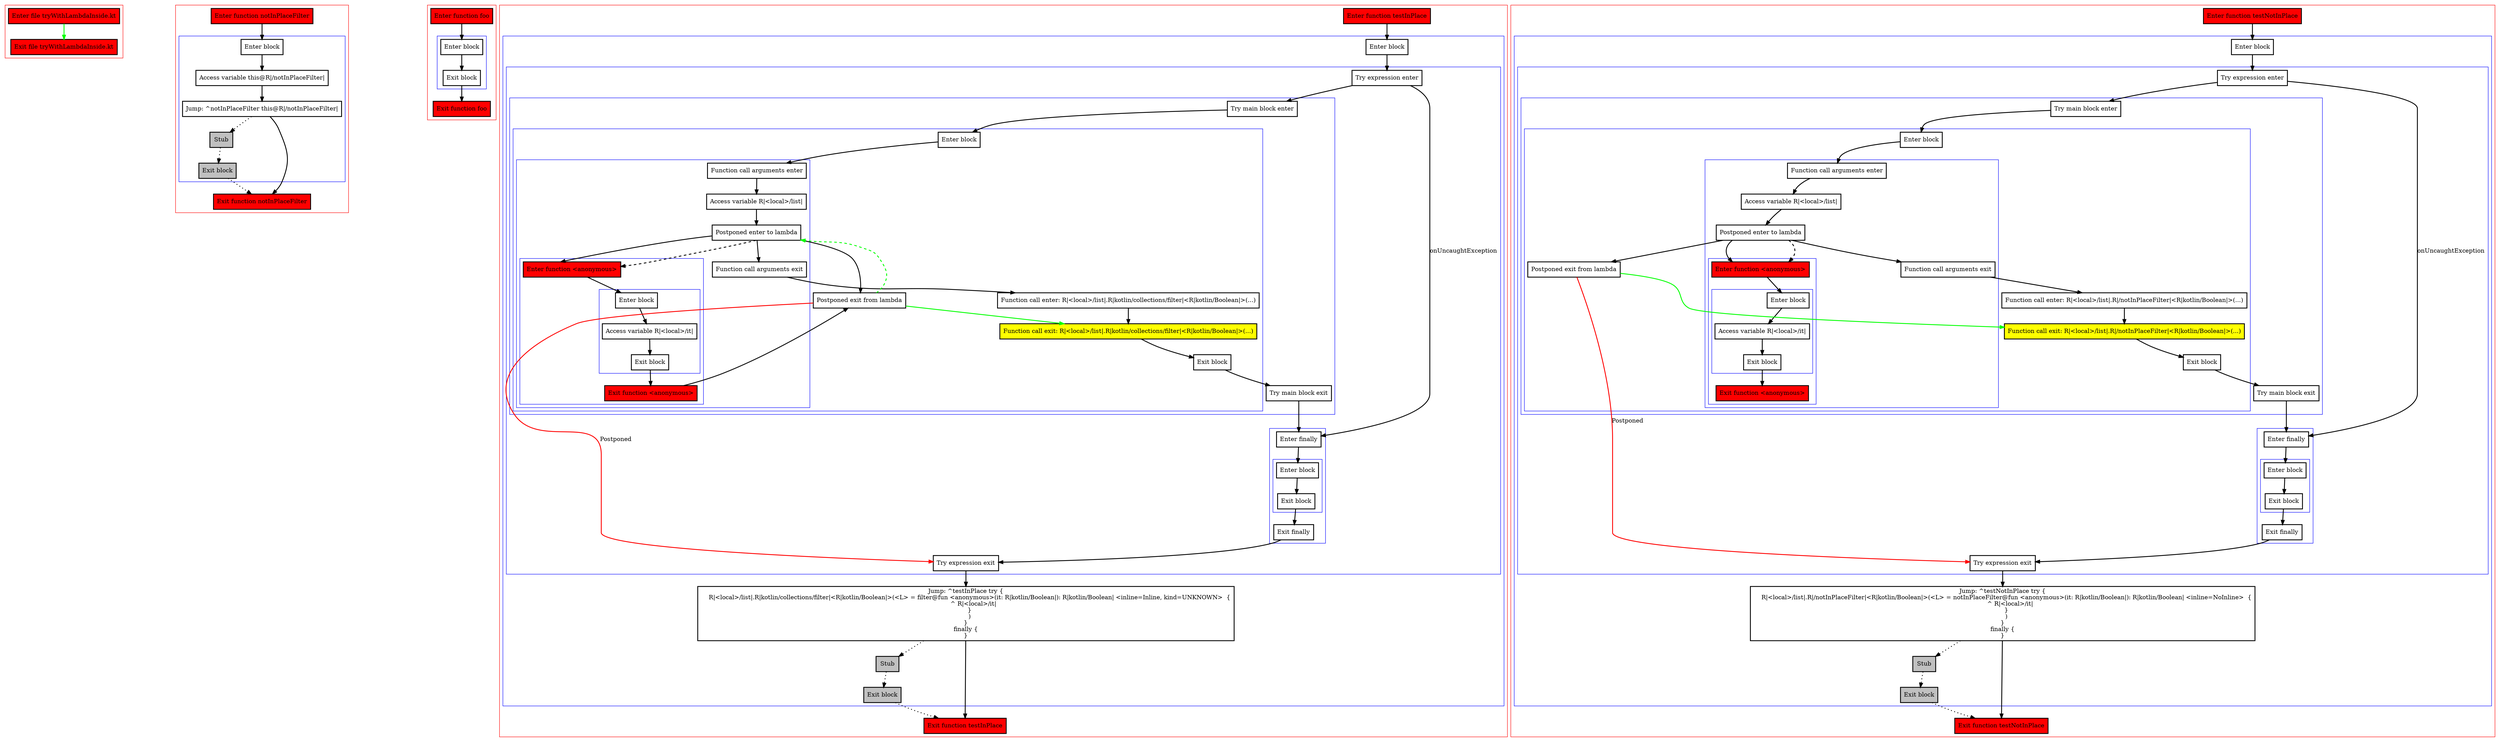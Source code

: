 digraph tryWithLambdaInside_kt {
    graph [nodesep=3]
    node [shape=box penwidth=2]
    edge [penwidth=2]

    subgraph cluster_0 {
        color=red
        0 [label="Enter file tryWithLambdaInside.kt" style="filled" fillcolor=red];
        1 [label="Exit file tryWithLambdaInside.kt" style="filled" fillcolor=red];
    }
    0 -> {1} [color=green];

    subgraph cluster_1 {
        color=red
        2 [label="Enter function notInPlaceFilter" style="filled" fillcolor=red];
        subgraph cluster_2 {
            color=blue
            3 [label="Enter block"];
            4 [label="Access variable this@R|/notInPlaceFilter|"];
            5 [label="Jump: ^notInPlaceFilter this@R|/notInPlaceFilter|"];
            6 [label="Stub" style="filled" fillcolor=gray];
            7 [label="Exit block" style="filled" fillcolor=gray];
        }
        8 [label="Exit function notInPlaceFilter" style="filled" fillcolor=red];
    }
    2 -> {3};
    3 -> {4};
    4 -> {5};
    5 -> {8};
    5 -> {6} [style=dotted];
    6 -> {7} [style=dotted];
    7 -> {8} [style=dotted];

    subgraph cluster_3 {
        color=red
        9 [label="Enter function foo" style="filled" fillcolor=red];
        subgraph cluster_4 {
            color=blue
            10 [label="Enter block"];
            11 [label="Exit block"];
        }
        12 [label="Exit function foo" style="filled" fillcolor=red];
    }
    9 -> {10};
    10 -> {11};
    11 -> {12};

    subgraph cluster_5 {
        color=red
        13 [label="Enter function testInPlace" style="filled" fillcolor=red];
        subgraph cluster_6 {
            color=blue
            14 [label="Enter block"];
            subgraph cluster_7 {
                color=blue
                15 [label="Try expression enter"];
                subgraph cluster_8 {
                    color=blue
                    16 [label="Try main block enter"];
                    subgraph cluster_9 {
                        color=blue
                        17 [label="Enter block"];
                        subgraph cluster_10 {
                            color=blue
                            18 [label="Function call arguments enter"];
                            19 [label="Access variable R|<local>/list|"];
                            20 [label="Postponed enter to lambda"];
                            subgraph cluster_11 {
                                color=blue
                                21 [label="Enter function <anonymous>" style="filled" fillcolor=red];
                                subgraph cluster_12 {
                                    color=blue
                                    22 [label="Enter block"];
                                    23 [label="Access variable R|<local>/it|"];
                                    24 [label="Exit block"];
                                }
                                25 [label="Exit function <anonymous>" style="filled" fillcolor=red];
                            }
                            26 [label="Function call arguments exit"];
                        }
                        27 [label="Function call enter: R|<local>/list|.R|kotlin/collections/filter|<R|kotlin/Boolean|>(...)"];
                        28 [label="Postponed exit from lambda"];
                        29 [label="Function call exit: R|<local>/list|.R|kotlin/collections/filter|<R|kotlin/Boolean|>(...)" style="filled" fillcolor=yellow];
                        30 [label="Exit block"];
                    }
                    31 [label="Try main block exit"];
                }
                subgraph cluster_13 {
                    color=blue
                    32 [label="Enter finally"];
                    subgraph cluster_14 {
                        color=blue
                        33 [label="Enter block"];
                        34 [label="Exit block"];
                    }
                    35 [label="Exit finally"];
                }
                36 [label="Try expression exit"];
            }
            37 [label="Jump: ^testInPlace try {
    R|<local>/list|.R|kotlin/collections/filter|<R|kotlin/Boolean|>(<L> = filter@fun <anonymous>(it: R|kotlin/Boolean|): R|kotlin/Boolean| <inline=Inline, kind=UNKNOWN>  {
        ^ R|<local>/it|
    }
    )
}
finally {
}
"];
            38 [label="Stub" style="filled" fillcolor=gray];
            39 [label="Exit block" style="filled" fillcolor=gray];
        }
        40 [label="Exit function testInPlace" style="filled" fillcolor=red];
    }
    13 -> {14};
    14 -> {15};
    15 -> {16};
    15 -> {32} [label="onUncaughtException"];
    16 -> {17};
    17 -> {18};
    18 -> {19};
    19 -> {20};
    20 -> {21 26 28};
    20 -> {21} [style=dashed];
    21 -> {22};
    22 -> {23};
    23 -> {24};
    24 -> {25};
    25 -> {28};
    26 -> {27};
    27 -> {29};
    28 -> {20} [color=green style=dashed];
    28 -> {29} [color=green];
    28 -> {36} [color=red label="Postponed"];
    29 -> {30};
    30 -> {31};
    31 -> {32};
    32 -> {33};
    33 -> {34};
    34 -> {35};
    35 -> {36};
    36 -> {37};
    37 -> {40};
    37 -> {38} [style=dotted];
    38 -> {39} [style=dotted];
    39 -> {40} [style=dotted];

    subgraph cluster_15 {
        color=red
        41 [label="Enter function testNotInPlace" style="filled" fillcolor=red];
        subgraph cluster_16 {
            color=blue
            42 [label="Enter block"];
            subgraph cluster_17 {
                color=blue
                43 [label="Try expression enter"];
                subgraph cluster_18 {
                    color=blue
                    44 [label="Try main block enter"];
                    subgraph cluster_19 {
                        color=blue
                        45 [label="Enter block"];
                        subgraph cluster_20 {
                            color=blue
                            46 [label="Function call arguments enter"];
                            47 [label="Access variable R|<local>/list|"];
                            48 [label="Postponed enter to lambda"];
                            subgraph cluster_21 {
                                color=blue
                                49 [label="Enter function <anonymous>" style="filled" fillcolor=red];
                                subgraph cluster_22 {
                                    color=blue
                                    50 [label="Enter block"];
                                    51 [label="Access variable R|<local>/it|"];
                                    52 [label="Exit block"];
                                }
                                53 [label="Exit function <anonymous>" style="filled" fillcolor=red];
                            }
                            54 [label="Function call arguments exit"];
                        }
                        55 [label="Function call enter: R|<local>/list|.R|/notInPlaceFilter|<R|kotlin/Boolean|>(...)"];
                        56 [label="Postponed exit from lambda"];
                        57 [label="Function call exit: R|<local>/list|.R|/notInPlaceFilter|<R|kotlin/Boolean|>(...)" style="filled" fillcolor=yellow];
                        58 [label="Exit block"];
                    }
                    59 [label="Try main block exit"];
                }
                subgraph cluster_23 {
                    color=blue
                    60 [label="Enter finally"];
                    subgraph cluster_24 {
                        color=blue
                        61 [label="Enter block"];
                        62 [label="Exit block"];
                    }
                    63 [label="Exit finally"];
                }
                64 [label="Try expression exit"];
            }
            65 [label="Jump: ^testNotInPlace try {
    R|<local>/list|.R|/notInPlaceFilter|<R|kotlin/Boolean|>(<L> = notInPlaceFilter@fun <anonymous>(it: R|kotlin/Boolean|): R|kotlin/Boolean| <inline=NoInline>  {
        ^ R|<local>/it|
    }
    )
}
finally {
}
"];
            66 [label="Stub" style="filled" fillcolor=gray];
            67 [label="Exit block" style="filled" fillcolor=gray];
        }
        68 [label="Exit function testNotInPlace" style="filled" fillcolor=red];
    }
    41 -> {42};
    42 -> {43};
    43 -> {44};
    43 -> {60} [label="onUncaughtException"];
    44 -> {45};
    45 -> {46};
    46 -> {47};
    47 -> {48};
    48 -> {49 54 56};
    48 -> {49} [style=dashed];
    49 -> {50};
    50 -> {51};
    51 -> {52};
    52 -> {53};
    54 -> {55};
    55 -> {57};
    56 -> {57} [color=green];
    56 -> {64} [color=red label="Postponed"];
    57 -> {58};
    58 -> {59};
    59 -> {60};
    60 -> {61};
    61 -> {62};
    62 -> {63};
    63 -> {64};
    64 -> {65};
    65 -> {68};
    65 -> {66} [style=dotted];
    66 -> {67} [style=dotted];
    67 -> {68} [style=dotted];

}
